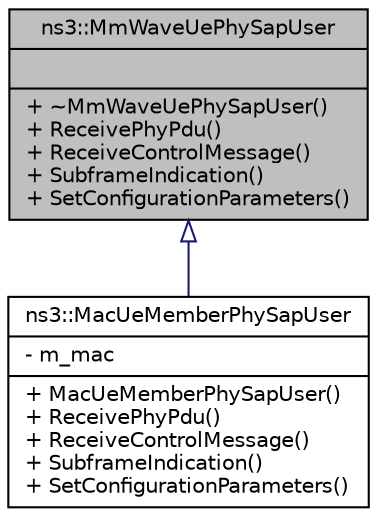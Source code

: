 digraph "ns3::MmWaveUePhySapUser"
{
  edge [fontname="Helvetica",fontsize="10",labelfontname="Helvetica",labelfontsize="10"];
  node [fontname="Helvetica",fontsize="10",shape=record];
  Node1 [label="{ns3::MmWaveUePhySapUser\n||+ ~MmWaveUePhySapUser()\l+ ReceivePhyPdu()\l+ ReceiveControlMessage()\l+ SubframeIndication()\l+ SetConfigurationParameters()\l}",height=0.2,width=0.4,color="black", fillcolor="grey75", style="filled", fontcolor="black"];
  Node1 -> Node2 [dir="back",color="midnightblue",fontsize="10",style="solid",arrowtail="onormal"];
  Node2 [label="{ns3::MacUeMemberPhySapUser\n|- m_mac\l|+ MacUeMemberPhySapUser()\l+ ReceivePhyPdu()\l+ ReceiveControlMessage()\l+ SubframeIndication()\l+ SetConfigurationParameters()\l}",height=0.2,width=0.4,color="black", fillcolor="white", style="filled",URL="$da/d90/classns3_1_1MacUeMemberPhySapUser.html"];
}
